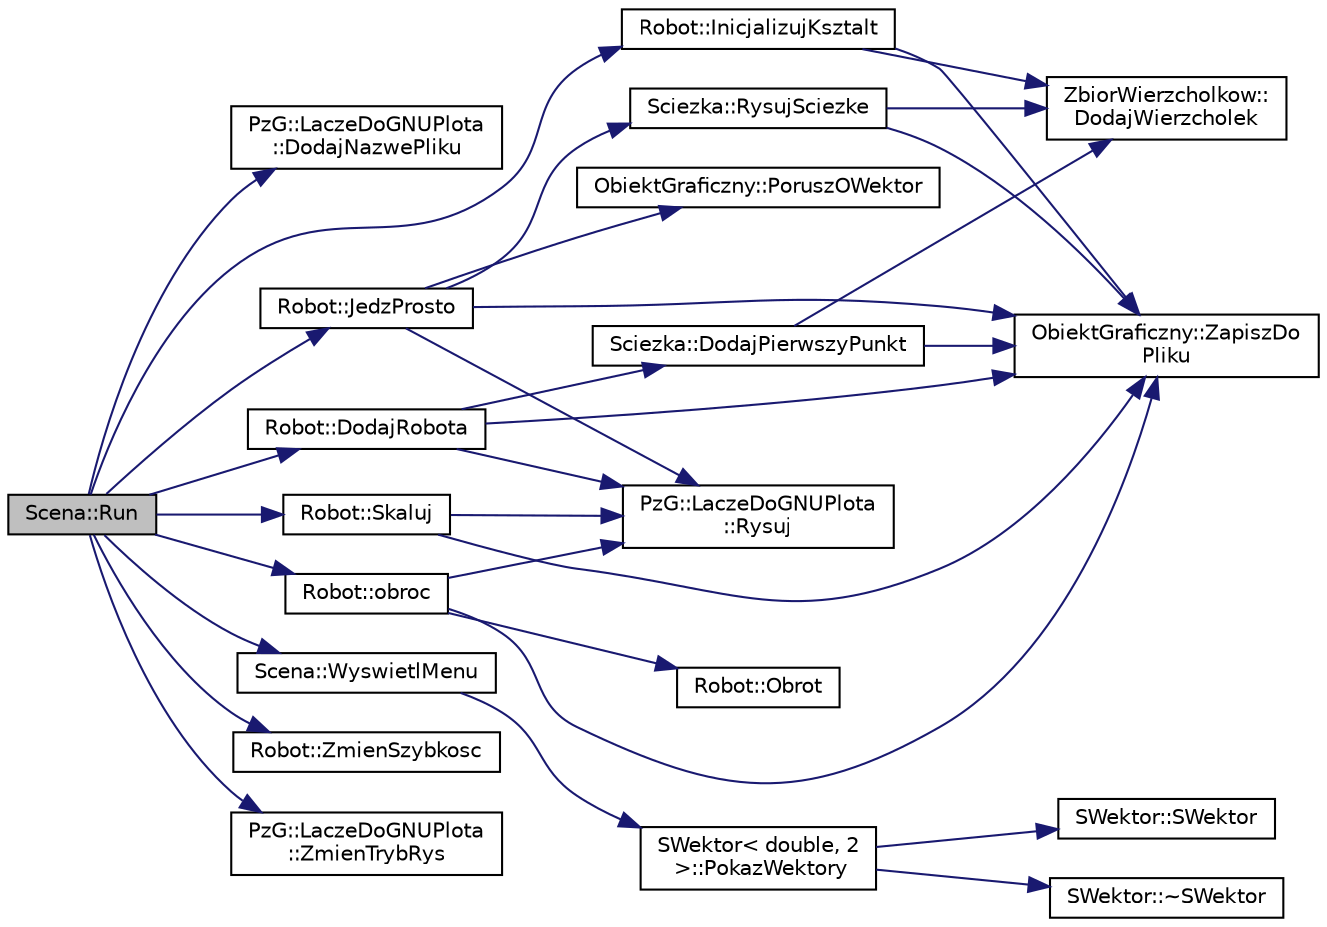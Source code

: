 digraph "Scena::Run"
{
  edge [fontname="Helvetica",fontsize="10",labelfontname="Helvetica",labelfontsize="10"];
  node [fontname="Helvetica",fontsize="10",shape=record];
  rankdir="LR";
  Node1 [label="Scena::Run",height=0.2,width=0.4,color="black", fillcolor="grey75", style="filled", fontcolor="black"];
  Node1 -> Node2 [color="midnightblue",fontsize="10",style="solid",fontname="Helvetica"];
  Node2 [label="PzG::LaczeDoGNUPlota\l::DodajNazwePliku",height=0.2,width=0.4,color="black", fillcolor="white", style="filled",URL="$classPzG_1_1LaczeDoGNUPlota.html#a34bd48f57c0fd69c12bf4127a1cacd8f",tooltip="Dodaje nazwę pliku. "];
  Node1 -> Node3 [color="midnightblue",fontsize="10",style="solid",fontname="Helvetica"];
  Node3 [label="Robot::DodajRobota",height=0.2,width=0.4,color="black", fillcolor="white", style="filled",URL="$classRobot.html#aa0c5484b7c68b62f88c606aaee7f1186",tooltip="Metoda wyświetlająca robota w zadanym przez użytkownika położeniu. "];
  Node3 -> Node4 [color="midnightblue",fontsize="10",style="solid",fontname="Helvetica"];
  Node4 [label="Sciezka::DodajPierwszyPunkt",height=0.2,width=0.4,color="black", fillcolor="white", style="filled",URL="$classSciezka.html#a76862304460e6a2759f4e1085482cb9d",tooltip="Inicjalizuje pierwszy punkt linii. "];
  Node4 -> Node5 [color="midnightblue",fontsize="10",style="solid",fontname="Helvetica"];
  Node5 [label="ZbiorWierzcholkow::\lDodajWierzcholek",height=0.2,width=0.4,color="black", fillcolor="white", style="filled",URL="$classZbiorWierzcholkow.html#ab68a08af1a976a9207b6a5b6f676e01c",tooltip="Metoda dodająca nowy wierzchołek do kontenera. "];
  Node4 -> Node6 [color="midnightblue",fontsize="10",style="solid",fontname="Helvetica"];
  Node6 [label="ObiektGraficzny::ZapiszDo\lPliku",height=0.2,width=0.4,color="black", fillcolor="white", style="filled",URL="$classObiektGraficzny.html#ab081c0281377f2c48ccb7f463bf06510",tooltip="Metoda zapisuje do pliku współrzędne wierzchołków. "];
  Node3 -> Node7 [color="midnightblue",fontsize="10",style="solid",fontname="Helvetica"];
  Node7 [label="PzG::LaczeDoGNUPlota\l::Rysuj",height=0.2,width=0.4,color="black", fillcolor="white", style="filled",URL="$classPzG_1_1LaczeDoGNUPlota.html#a065f5b8402737cc62b0ad4f66d028335"];
  Node3 -> Node6 [color="midnightblue",fontsize="10",style="solid",fontname="Helvetica"];
  Node1 -> Node8 [color="midnightblue",fontsize="10",style="solid",fontname="Helvetica"];
  Node8 [label="Robot::InicjalizujKsztalt",height=0.2,width=0.4,color="black", fillcolor="white", style="filled",URL="$classRobot.html#a5fee7a53e5228e5abf0fdb399d36ff6c",tooltip="Metoda inicjalizująca robota na scenie. "];
  Node8 -> Node5 [color="midnightblue",fontsize="10",style="solid",fontname="Helvetica"];
  Node8 -> Node6 [color="midnightblue",fontsize="10",style="solid",fontname="Helvetica"];
  Node1 -> Node9 [color="midnightblue",fontsize="10",style="solid",fontname="Helvetica"];
  Node9 [label="Robot::JedzProsto",height=0.2,width=0.4,color="black", fillcolor="white", style="filled",URL="$classRobot.html#a67f4198e7258be6aa7914369ceccce09",tooltip="Metoda przemieszczająca robota na podaną odległość, posiadająca już wbudowaną animację. "];
  Node9 -> Node10 [color="midnightblue",fontsize="10",style="solid",fontname="Helvetica"];
  Node10 [label="ObiektGraficzny::PoruszOWektor",height=0.2,width=0.4,color="black", fillcolor="white", style="filled",URL="$classObiektGraficzny.html#a9ebefbb70dfd57f7d70e3a984dc8e302",tooltip="Metoda zmieniająca aktualne położenie obiektu. "];
  Node9 -> Node7 [color="midnightblue",fontsize="10",style="solid",fontname="Helvetica"];
  Node9 -> Node11 [color="midnightblue",fontsize="10",style="solid",fontname="Helvetica"];
  Node11 [label="Sciezka::RysujSciezke",height=0.2,width=0.4,color="black", fillcolor="white", style="filled",URL="$classSciezka.html#a1bd5d92a611df435746d48568b8c11e1",tooltip="Metoda rysująca linię. "];
  Node11 -> Node5 [color="midnightblue",fontsize="10",style="solid",fontname="Helvetica"];
  Node11 -> Node6 [color="midnightblue",fontsize="10",style="solid",fontname="Helvetica"];
  Node9 -> Node6 [color="midnightblue",fontsize="10",style="solid",fontname="Helvetica"];
  Node1 -> Node12 [color="midnightblue",fontsize="10",style="solid",fontname="Helvetica"];
  Node12 [label="Robot::obroc",height=0.2,width=0.4,color="black", fillcolor="white", style="filled",URL="$classRobot.html#adfa008229119f7ebba4356ab0f162ba3",tooltip="Metoda odpowiadająca za realny obrót, to jest, animację. "];
  Node12 -> Node13 [color="midnightblue",fontsize="10",style="solid",fontname="Helvetica"];
  Node13 [label="Robot::Obrot",height=0.2,width=0.4,color="black", fillcolor="white", style="filled",URL="$classRobot.html#a752a117852de5fcf80d1cddb57c9c1ee",tooltip="Metoda obracająca robota o podany kąt. "];
  Node12 -> Node7 [color="midnightblue",fontsize="10",style="solid",fontname="Helvetica"];
  Node12 -> Node6 [color="midnightblue",fontsize="10",style="solid",fontname="Helvetica"];
  Node1 -> Node14 [color="midnightblue",fontsize="10",style="solid",fontname="Helvetica"];
  Node14 [label="Robot::Skaluj",height=0.2,width=0.4,color="black", fillcolor="white", style="filled",URL="$classRobot.html#a2adf76f32f693ba920f6fc255c25ea9d",tooltip="Metoda skalująca robota. "];
  Node14 -> Node7 [color="midnightblue",fontsize="10",style="solid",fontname="Helvetica"];
  Node14 -> Node6 [color="midnightblue",fontsize="10",style="solid",fontname="Helvetica"];
  Node1 -> Node15 [color="midnightblue",fontsize="10",style="solid",fontname="Helvetica"];
  Node15 [label="Scena::WyswietlMenu",height=0.2,width=0.4,color="black", fillcolor="white", style="filled",URL="$classScena.html#ab4c786d9def8a483b9873c27b5bd7f13",tooltip="Wyświetla możliwości wyboru dla użytkownika, oraz ilość stworzonych obiektów klasy Wektor2D..."];
  Node15 -> Node16 [color="midnightblue",fontsize="10",style="solid",fontname="Helvetica"];
  Node16 [label="SWektor\< double, 2\l \>::PokazWektory",height=0.2,width=0.4,color="black", fillcolor="white", style="filled",URL="$classSWektor.html#a67b3862b53281b0a4753597934b6d92c"];
  Node16 -> Node17 [color="midnightblue",fontsize="10",style="solid",fontname="Helvetica"];
  Node17 [label="SWektor::SWektor",height=0.2,width=0.4,color="black", fillcolor="white", style="filled",URL="$classSWektor.html#a38e2a7e20ce4da24eb97c83fe198b9ef",tooltip="Inicjaliuje obiekt wartościami 0, oraz dokumentuje stowrzenie obiektu typu Wektor2D. "];
  Node16 -> Node18 [color="midnightblue",fontsize="10",style="solid",fontname="Helvetica"];
  Node18 [label="SWektor::~SWektor",height=0.2,width=0.4,color="black", fillcolor="white", style="filled",URL="$classSWektor.html#a4bb859eaae8cfa02ecde57834c5022fb",tooltip="Dokumentuje usunięcie obiektu typu Wektor2D. "];
  Node1 -> Node19 [color="midnightblue",fontsize="10",style="solid",fontname="Helvetica"];
  Node19 [label="Robot::ZmienSzybkosc",height=0.2,width=0.4,color="black", fillcolor="white", style="filled",URL="$classRobot.html#ad923ce740c64bb91707a542db4a16f7d",tooltip="Metoda zmieniająca szybkosc robota. "];
  Node1 -> Node20 [color="midnightblue",fontsize="10",style="solid",fontname="Helvetica"];
  Node20 [label="PzG::LaczeDoGNUPlota\l::ZmienTrybRys",height=0.2,width=0.4,color="black", fillcolor="white", style="filled",URL="$classPzG_1_1LaczeDoGNUPlota.html#a10950349b348fd3a3d4143e95337527c",tooltip="Zmienia tryb rysowania. "];
}
